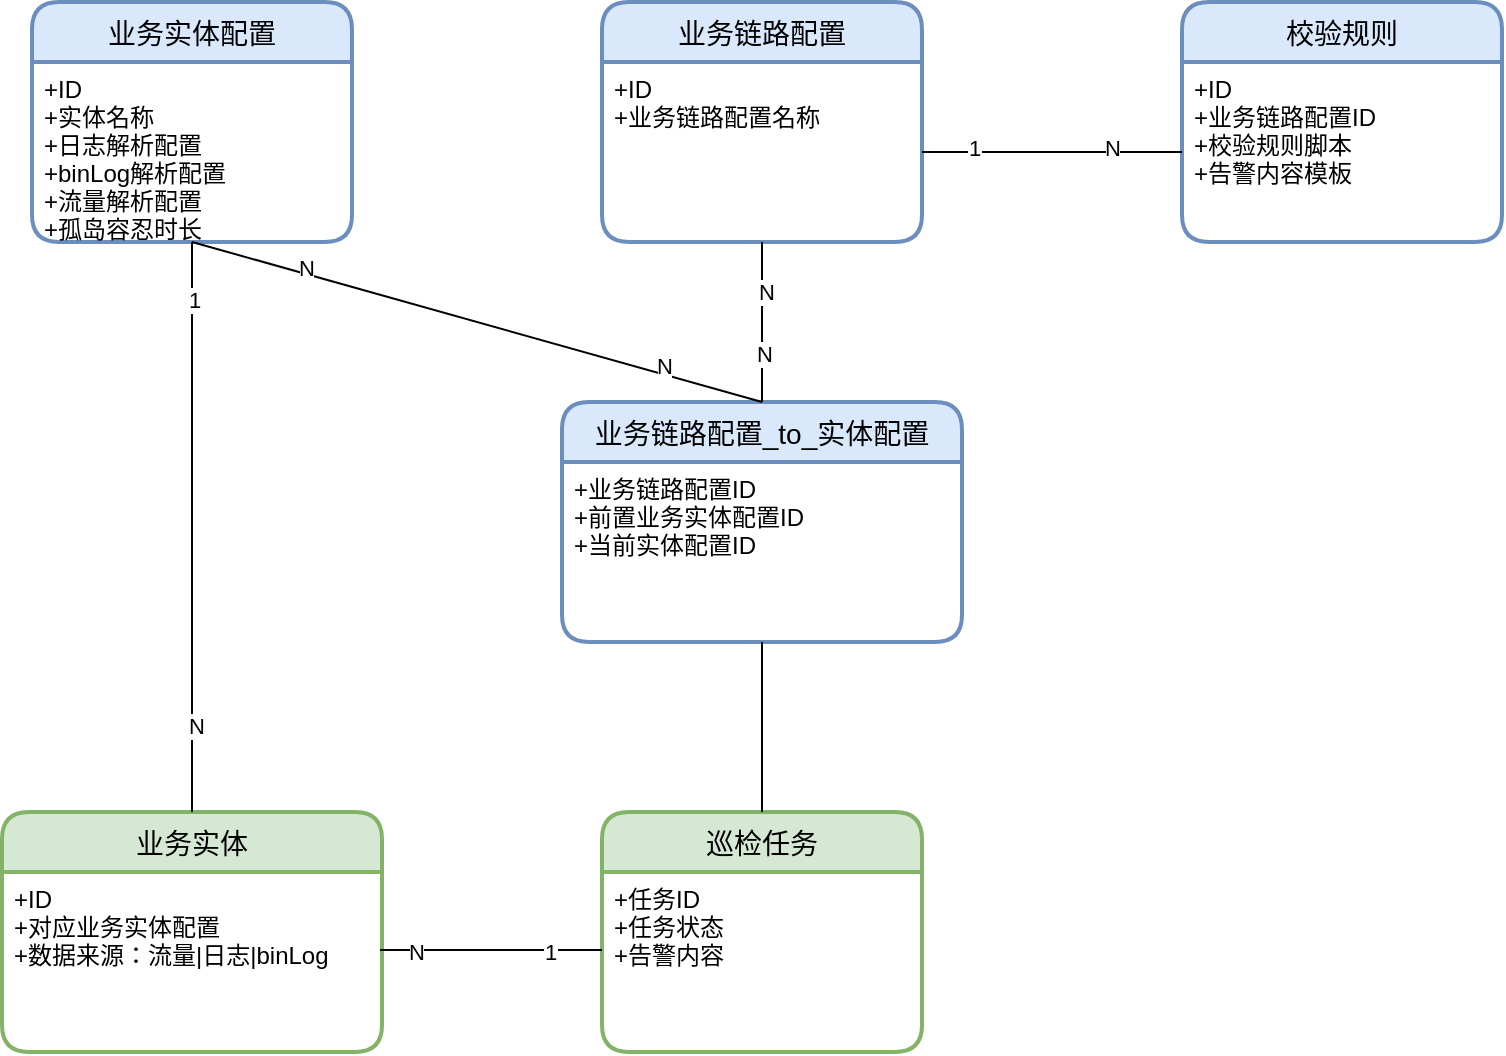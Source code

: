 <mxfile version="20.3.0" type="github">
  <diagram id="ZAWK1HXFEPgxVHu6XL7L" name="第 1 页">
    <mxGraphModel dx="895" dy="575" grid="1" gridSize="10" guides="1" tooltips="1" connect="1" arrows="1" fold="1" page="1" pageScale="1" pageWidth="827" pageHeight="1169" math="0" shadow="0">
      <root>
        <mxCell id="0" />
        <mxCell id="1" parent="0" />
        <mxCell id="VNx4k_GEtKmAveKFKE6M-1" value="业务实体配置" style="swimlane;childLayout=stackLayout;horizontal=1;startSize=30;horizontalStack=0;rounded=1;fontSize=14;fontStyle=0;strokeWidth=2;resizeParent=0;resizeLast=1;shadow=0;dashed=0;align=center;fillColor=#dae8fc;strokeColor=#6c8ebf;" vertex="1" parent="1">
          <mxGeometry x="54" y="60" width="160" height="120" as="geometry" />
        </mxCell>
        <mxCell id="VNx4k_GEtKmAveKFKE6M-2" value="+ID&#xa;+实体名称&#xa;+日志解析配置&#xa;+binLog解析配置&#xa;+流量解析配置&#xa;+孤岛容忍时长" style="align=left;strokeColor=none;fillColor=none;spacingLeft=4;fontSize=12;verticalAlign=top;resizable=0;rotatable=0;part=1;" vertex="1" parent="VNx4k_GEtKmAveKFKE6M-1">
          <mxGeometry y="30" width="160" height="90" as="geometry" />
        </mxCell>
        <mxCell id="VNx4k_GEtKmAveKFKE6M-3" value="业务链路配置" style="swimlane;childLayout=stackLayout;horizontal=1;startSize=30;horizontalStack=0;rounded=1;fontSize=14;fontStyle=0;strokeWidth=2;resizeParent=0;resizeLast=1;shadow=0;dashed=0;align=center;fillColor=#dae8fc;strokeColor=#6c8ebf;" vertex="1" parent="1">
          <mxGeometry x="339" y="60" width="160" height="120" as="geometry" />
        </mxCell>
        <mxCell id="VNx4k_GEtKmAveKFKE6M-4" value="+ID&#xa;+业务链路配置名称" style="align=left;strokeColor=none;fillColor=none;spacingLeft=4;fontSize=12;verticalAlign=top;resizable=0;rotatable=0;part=1;" vertex="1" parent="VNx4k_GEtKmAveKFKE6M-3">
          <mxGeometry y="30" width="160" height="90" as="geometry" />
        </mxCell>
        <mxCell id="VNx4k_GEtKmAveKFKE6M-6" value="业务链路配置_to_实体配置" style="swimlane;childLayout=stackLayout;horizontal=1;startSize=30;horizontalStack=0;rounded=1;fontSize=14;fontStyle=0;strokeWidth=2;resizeParent=0;resizeLast=1;shadow=0;dashed=0;align=center;fillColor=#dae8fc;strokeColor=#6c8ebf;" vertex="1" parent="1">
          <mxGeometry x="319" y="260" width="200" height="120" as="geometry" />
        </mxCell>
        <mxCell id="VNx4k_GEtKmAveKFKE6M-7" value="+业务链路配置ID&#xa;+前置业务实体配置ID&#xa;+当前实体配置ID" style="align=left;strokeColor=none;fillColor=none;spacingLeft=4;fontSize=12;verticalAlign=top;resizable=0;rotatable=0;part=1;" vertex="1" parent="VNx4k_GEtKmAveKFKE6M-6">
          <mxGeometry y="30" width="200" height="90" as="geometry" />
        </mxCell>
        <mxCell id="VNx4k_GEtKmAveKFKE6M-16" value="业务实体" style="swimlane;childLayout=stackLayout;horizontal=1;startSize=30;horizontalStack=0;rounded=1;fontSize=14;fontStyle=0;strokeWidth=2;resizeParent=0;resizeLast=1;shadow=0;dashed=0;align=center;fillColor=#d5e8d4;strokeColor=#82b366;" vertex="1" parent="1">
          <mxGeometry x="39" y="465" width="190" height="120" as="geometry" />
        </mxCell>
        <mxCell id="VNx4k_GEtKmAveKFKE6M-17" value="+ID&#xa;+对应业务实体配置&#xa;+数据来源：流量|日志|binLog" style="align=left;strokeColor=none;fillColor=none;spacingLeft=4;fontSize=12;verticalAlign=top;resizable=0;rotatable=0;part=1;" vertex="1" parent="VNx4k_GEtKmAveKFKE6M-16">
          <mxGeometry y="30" width="190" height="90" as="geometry" />
        </mxCell>
        <mxCell id="VNx4k_GEtKmAveKFKE6M-18" value="巡检任务" style="swimlane;childLayout=stackLayout;horizontal=1;startSize=30;horizontalStack=0;rounded=1;fontSize=14;fontStyle=0;strokeWidth=2;resizeParent=0;resizeLast=1;shadow=0;dashed=0;align=center;fillColor=#d5e8d4;strokeColor=#82b366;" vertex="1" parent="1">
          <mxGeometry x="339" y="465" width="160" height="120" as="geometry" />
        </mxCell>
        <mxCell id="VNx4k_GEtKmAveKFKE6M-19" value="+任务ID&#xa;+任务状态&#xa;+告警内容" style="align=left;strokeColor=none;fillColor=none;spacingLeft=4;fontSize=12;verticalAlign=top;resizable=0;rotatable=0;part=1;" vertex="1" parent="VNx4k_GEtKmAveKFKE6M-18">
          <mxGeometry y="30" width="160" height="90" as="geometry" />
        </mxCell>
        <mxCell id="VNx4k_GEtKmAveKFKE6M-24" value="" style="endArrow=none;html=1;rounded=0;exitX=0.5;exitY=1;exitDx=0;exitDy=0;entryX=0.5;entryY=0;entryDx=0;entryDy=0;" edge="1" parent="1" source="VNx4k_GEtKmAveKFKE6M-2" target="VNx4k_GEtKmAveKFKE6M-16">
          <mxGeometry relative="1" as="geometry">
            <mxPoint x="434" y="400" as="sourcePoint" />
            <mxPoint x="594" y="400" as="targetPoint" />
          </mxGeometry>
        </mxCell>
        <mxCell id="VNx4k_GEtKmAveKFKE6M-25" value="1" style="edgeLabel;html=1;align=center;verticalAlign=middle;resizable=0;points=[];" vertex="1" connectable="0" parent="VNx4k_GEtKmAveKFKE6M-24">
          <mxGeometry x="-0.797" y="1" relative="1" as="geometry">
            <mxPoint as="offset" />
          </mxGeometry>
        </mxCell>
        <mxCell id="VNx4k_GEtKmAveKFKE6M-26" value="N" style="edgeLabel;html=1;align=center;verticalAlign=middle;resizable=0;points=[];" vertex="1" connectable="0" parent="VNx4k_GEtKmAveKFKE6M-24">
          <mxGeometry x="0.697" y="2" relative="1" as="geometry">
            <mxPoint as="offset" />
          </mxGeometry>
        </mxCell>
        <mxCell id="VNx4k_GEtKmAveKFKE6M-27" value="" style="endArrow=none;html=1;rounded=0;exitX=0.5;exitY=1;exitDx=0;exitDy=0;entryX=0.5;entryY=0;entryDx=0;entryDy=0;" edge="1" parent="1" source="VNx4k_GEtKmAveKFKE6M-2" target="VNx4k_GEtKmAveKFKE6M-6">
          <mxGeometry relative="1" as="geometry">
            <mxPoint x="499" y="400" as="sourcePoint" />
            <mxPoint x="369" y="250" as="targetPoint" />
          </mxGeometry>
        </mxCell>
        <mxCell id="VNx4k_GEtKmAveKFKE6M-28" value="N" style="edgeLabel;html=1;align=center;verticalAlign=middle;resizable=0;points=[];" vertex="1" connectable="0" parent="VNx4k_GEtKmAveKFKE6M-27">
          <mxGeometry x="-0.606" y="3" relative="1" as="geometry">
            <mxPoint as="offset" />
          </mxGeometry>
        </mxCell>
        <mxCell id="VNx4k_GEtKmAveKFKE6M-29" value="N" style="edgeLabel;html=1;align=center;verticalAlign=middle;resizable=0;points=[];" vertex="1" connectable="0" parent="VNx4k_GEtKmAveKFKE6M-27">
          <mxGeometry x="0.646" y="4" relative="1" as="geometry">
            <mxPoint as="offset" />
          </mxGeometry>
        </mxCell>
        <mxCell id="VNx4k_GEtKmAveKFKE6M-30" value="" style="endArrow=none;html=1;rounded=0;exitX=0.5;exitY=0;exitDx=0;exitDy=0;entryX=0.5;entryY=1;entryDx=0;entryDy=0;" edge="1" parent="1" source="VNx4k_GEtKmAveKFKE6M-6" target="VNx4k_GEtKmAveKFKE6M-4">
          <mxGeometry relative="1" as="geometry">
            <mxPoint x="499" y="400" as="sourcePoint" />
            <mxPoint x="659" y="400" as="targetPoint" />
          </mxGeometry>
        </mxCell>
        <mxCell id="VNx4k_GEtKmAveKFKE6M-31" value="N" style="edgeLabel;html=1;align=center;verticalAlign=middle;resizable=0;points=[];" vertex="1" connectable="0" parent="VNx4k_GEtKmAveKFKE6M-30">
          <mxGeometry x="0.387" y="-2" relative="1" as="geometry">
            <mxPoint as="offset" />
          </mxGeometry>
        </mxCell>
        <mxCell id="VNx4k_GEtKmAveKFKE6M-32" value="N" style="edgeLabel;html=1;align=center;verticalAlign=middle;resizable=0;points=[];" vertex="1" connectable="0" parent="VNx4k_GEtKmAveKFKE6M-30">
          <mxGeometry x="-0.392" y="-1" relative="1" as="geometry">
            <mxPoint as="offset" />
          </mxGeometry>
        </mxCell>
        <mxCell id="VNx4k_GEtKmAveKFKE6M-33" value="" style="endArrow=none;html=1;rounded=0;exitX=0.995;exitY=0.433;exitDx=0;exitDy=0;exitPerimeter=0;entryX=0;entryY=0.433;entryDx=0;entryDy=0;entryPerimeter=0;" edge="1" parent="1" source="VNx4k_GEtKmAveKFKE6M-17" target="VNx4k_GEtKmAveKFKE6M-19">
          <mxGeometry relative="1" as="geometry">
            <mxPoint x="499" y="450" as="sourcePoint" />
            <mxPoint x="659" y="450" as="targetPoint" />
          </mxGeometry>
        </mxCell>
        <mxCell id="VNx4k_GEtKmAveKFKE6M-34" value="N" style="edgeLabel;html=1;align=center;verticalAlign=middle;resizable=0;points=[];" vertex="1" connectable="0" parent="VNx4k_GEtKmAveKFKE6M-33">
          <mxGeometry x="-0.683" y="-1" relative="1" as="geometry">
            <mxPoint as="offset" />
          </mxGeometry>
        </mxCell>
        <mxCell id="VNx4k_GEtKmAveKFKE6M-35" value="1" style="edgeLabel;html=1;align=center;verticalAlign=middle;resizable=0;points=[];" vertex="1" connectable="0" parent="VNx4k_GEtKmAveKFKE6M-33">
          <mxGeometry x="0.523" y="3" relative="1" as="geometry">
            <mxPoint y="4" as="offset" />
          </mxGeometry>
        </mxCell>
        <mxCell id="VNx4k_GEtKmAveKFKE6M-36" value="校验规则" style="swimlane;childLayout=stackLayout;horizontal=1;startSize=30;horizontalStack=0;rounded=1;fontSize=14;fontStyle=0;strokeWidth=2;resizeParent=0;resizeLast=1;shadow=0;dashed=0;align=center;fillColor=#dae8fc;strokeColor=#6c8ebf;" vertex="1" parent="1">
          <mxGeometry x="629" y="60" width="160" height="120" as="geometry" />
        </mxCell>
        <mxCell id="VNx4k_GEtKmAveKFKE6M-37" value="+ID&#xa;+业务链路配置ID&#xa;+校验规则脚本&#xa;+告警内容模板" style="align=left;strokeColor=none;fillColor=none;spacingLeft=4;fontSize=12;verticalAlign=top;resizable=0;rotatable=0;part=1;" vertex="1" parent="VNx4k_GEtKmAveKFKE6M-36">
          <mxGeometry y="30" width="160" height="90" as="geometry" />
        </mxCell>
        <mxCell id="VNx4k_GEtKmAveKFKE6M-38" value="" style="endArrow=none;html=1;rounded=0;entryX=0.5;entryY=0;entryDx=0;entryDy=0;exitX=0.5;exitY=1;exitDx=0;exitDy=0;" edge="1" parent="1" source="VNx4k_GEtKmAveKFKE6M-7" target="VNx4k_GEtKmAveKFKE6M-18">
          <mxGeometry relative="1" as="geometry">
            <mxPoint x="399" y="450" as="sourcePoint" />
            <mxPoint x="559" y="450" as="targetPoint" />
          </mxGeometry>
        </mxCell>
        <mxCell id="VNx4k_GEtKmAveKFKE6M-39" value="" style="endArrow=none;html=1;rounded=0;exitX=1;exitY=0.5;exitDx=0;exitDy=0;entryX=0;entryY=0.5;entryDx=0;entryDy=0;" edge="1" parent="1" source="VNx4k_GEtKmAveKFKE6M-4" target="VNx4k_GEtKmAveKFKE6M-37">
          <mxGeometry relative="1" as="geometry">
            <mxPoint x="569" y="230" as="sourcePoint" />
            <mxPoint x="729" y="230" as="targetPoint" />
          </mxGeometry>
        </mxCell>
        <mxCell id="VNx4k_GEtKmAveKFKE6M-40" value="1" style="edgeLabel;html=1;align=center;verticalAlign=middle;resizable=0;points=[];" vertex="1" connectable="0" parent="VNx4k_GEtKmAveKFKE6M-39">
          <mxGeometry x="-0.605" y="2" relative="1" as="geometry">
            <mxPoint as="offset" />
          </mxGeometry>
        </mxCell>
        <mxCell id="VNx4k_GEtKmAveKFKE6M-41" value="N" style="edgeLabel;html=1;align=center;verticalAlign=middle;resizable=0;points=[];" vertex="1" connectable="0" parent="VNx4k_GEtKmAveKFKE6M-39">
          <mxGeometry x="0.456" y="-2" relative="1" as="geometry">
            <mxPoint y="-4" as="offset" />
          </mxGeometry>
        </mxCell>
      </root>
    </mxGraphModel>
  </diagram>
</mxfile>
